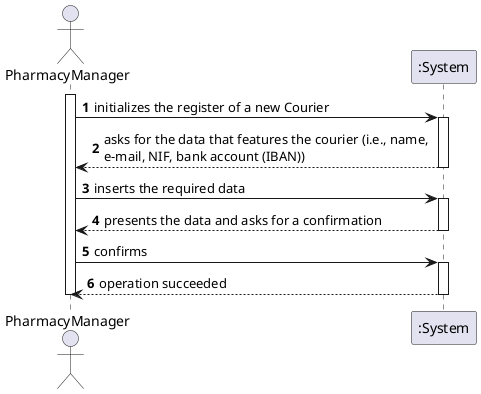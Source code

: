 @startuml
autonumber
actor "PharmacyManager" as ADM

activate ADM
ADM -> ":System" : initializes the register of a new Courier
activate ":System"
":System" --> ADM : asks for the data that features the courier (i.e., name, \ne-mail, NIF, bank account (IBAN))
deactivate ":System"


ADM -> ":System" : inserts the required data
activate ":System"
":System" --> ADM : presents the data and asks for a confirmation
deactivate ":System"

ADM -> ":System" : confirms
activate ":System"
":System" --> ADM : operation succeeded
deactivate ":System"

deactivate ADM
@enduml
